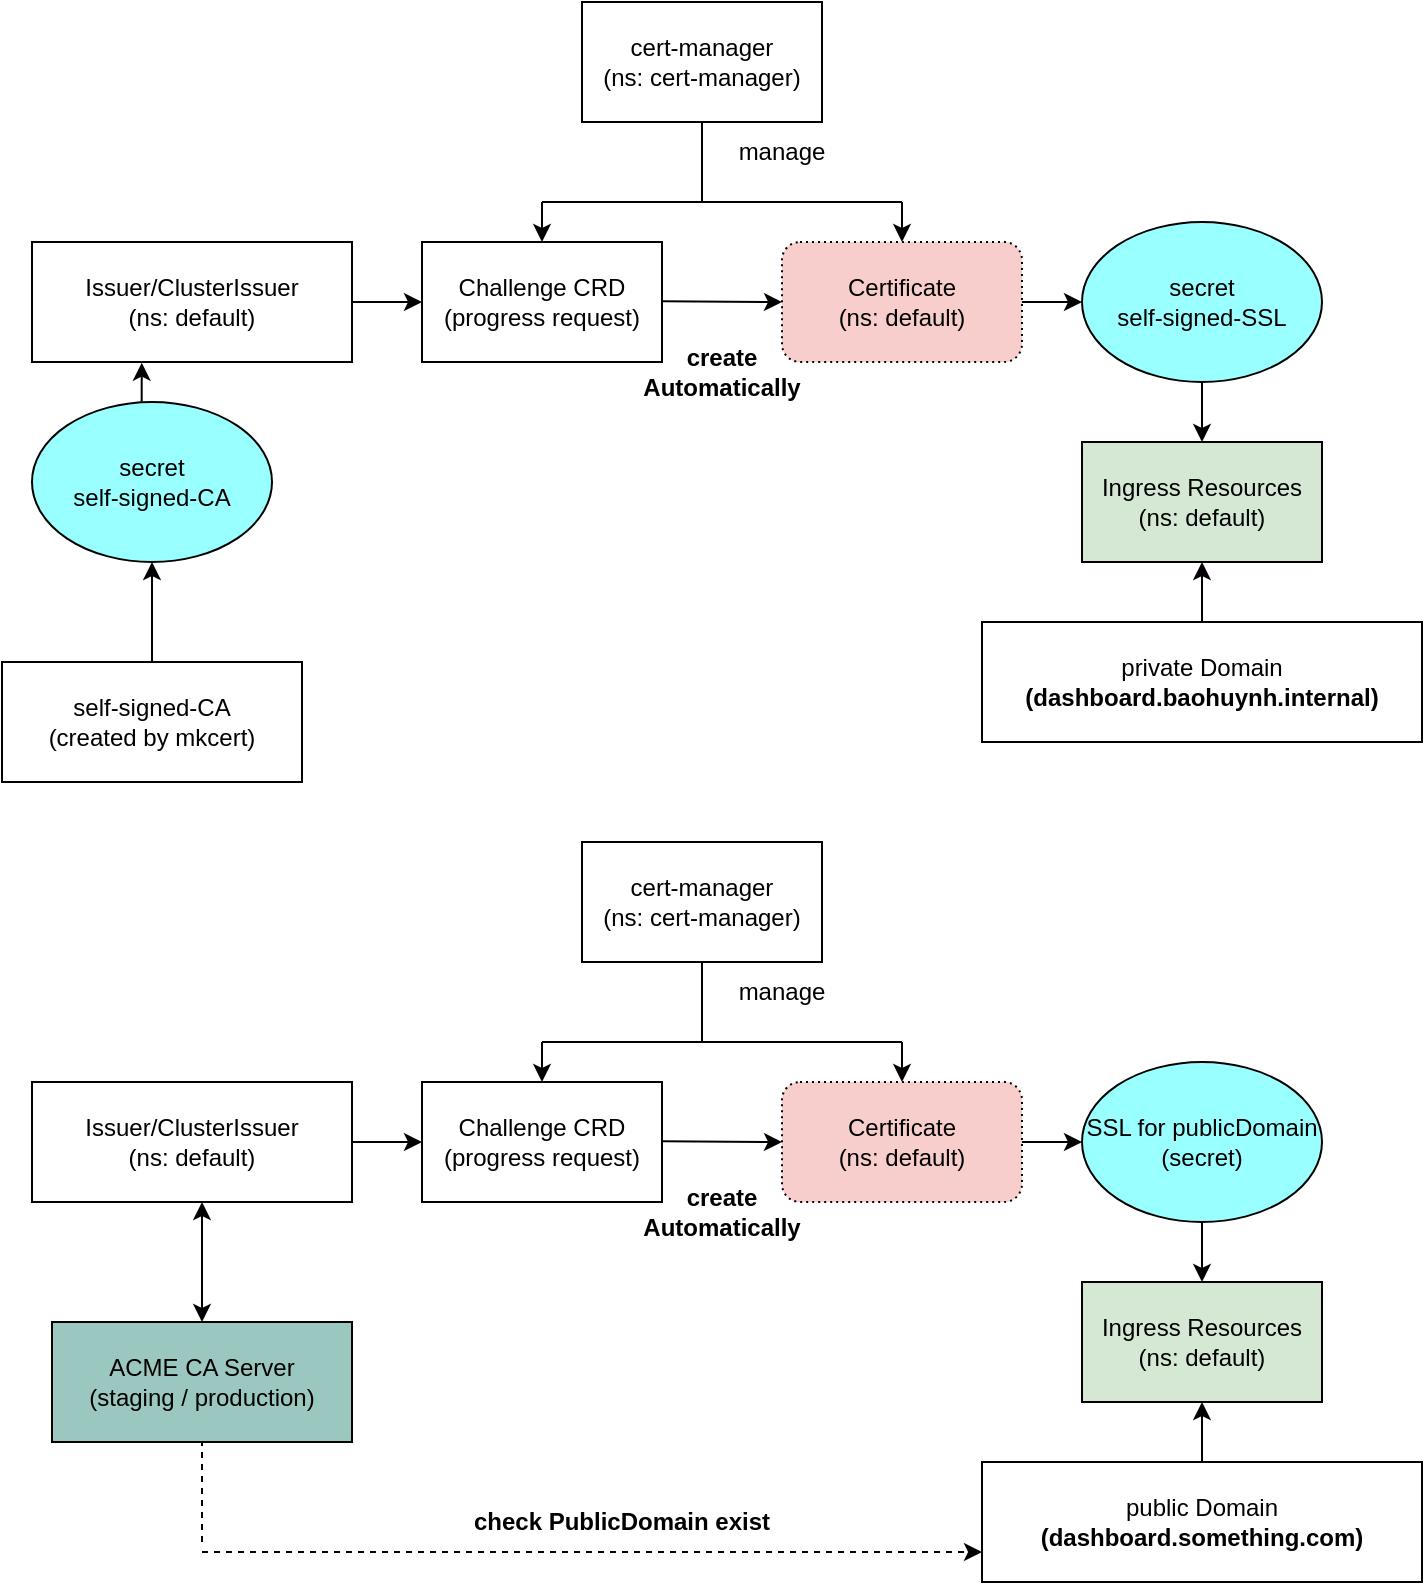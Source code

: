<mxfile version="13.6.2" type="device"><diagram id="taroJzR2gGoOILTKqrGL" name="Page-1"><mxGraphModel dx="1169" dy="625" grid="1" gridSize="10" guides="1" tooltips="1" connect="1" arrows="1" fold="1" page="1" pageScale="1" pageWidth="850" pageHeight="1100" math="0" shadow="0"><root><mxCell id="0"/><mxCell id="1" parent="0"/><mxCell id="FfCtk0BlqY2aI8rFdK2N-1" value="cert-manager&lt;br&gt;(ns: cert-manager)" style="rounded=0;whiteSpace=wrap;html=1;" vertex="1" parent="1"><mxGeometry x="340" y="40" width="120" height="60" as="geometry"/></mxCell><mxCell id="FfCtk0BlqY2aI8rFdK2N-2" value="Ingress Resources&lt;br&gt;(ns: default)" style="rounded=0;whiteSpace=wrap;html=1;fillColor=#D5E8D4;" vertex="1" parent="1"><mxGeometry x="590" y="260" width="120" height="60" as="geometry"/></mxCell><mxCell id="FfCtk0BlqY2aI8rFdK2N-3" value="Issuer/ClusterIssuer&lt;br&gt;(ns: default)" style="rounded=0;whiteSpace=wrap;html=1;" vertex="1" parent="1"><mxGeometry x="65" y="160" width="160" height="60" as="geometry"/></mxCell><mxCell id="FfCtk0BlqY2aI8rFdK2N-4" value="Certificate&lt;br&gt;(ns: default)" style="rounded=1;whiteSpace=wrap;html=1;dashed=1;dashPattern=1 2;fillColor=#F8CECC;" vertex="1" parent="1"><mxGeometry x="440" y="160" width="120" height="60" as="geometry"/></mxCell><mxCell id="FfCtk0BlqY2aI8rFdK2N-6" value="self-signed-CA&lt;br&gt;(created by mkcert)" style="rounded=0;whiteSpace=wrap;html=1;" vertex="1" parent="1"><mxGeometry x="50" y="370" width="150" height="60" as="geometry"/></mxCell><mxCell id="FfCtk0BlqY2aI8rFdK2N-7" value="secret&lt;br&gt;self-signed-CA" style="ellipse;whiteSpace=wrap;html=1;fillColor=#99FFFF;" vertex="1" parent="1"><mxGeometry x="65" y="240" width="120" height="80" as="geometry"/></mxCell><mxCell id="FfCtk0BlqY2aI8rFdK2N-8" value="secret&lt;br&gt;self-signed-SSL" style="ellipse;whiteSpace=wrap;html=1;fillColor=#99FFFF;" vertex="1" parent="1"><mxGeometry x="590" y="150" width="120" height="80" as="geometry"/></mxCell><mxCell id="FfCtk0BlqY2aI8rFdK2N-9" value="private Domain&lt;br&gt;&lt;b&gt;(dashboard.baohuynh.internal)&lt;/b&gt;" style="rounded=0;whiteSpace=wrap;html=1;" vertex="1" parent="1"><mxGeometry x="540" y="350" width="220" height="60" as="geometry"/></mxCell><mxCell id="FfCtk0BlqY2aI8rFdK2N-10" value="Challenge CRD&lt;br&gt;(progress request)" style="rounded=0;whiteSpace=wrap;html=1;" vertex="1" parent="1"><mxGeometry x="260" y="160" width="120" height="60" as="geometry"/></mxCell><mxCell id="FfCtk0BlqY2aI8rFdK2N-17" value="" style="endArrow=classic;html=1;entryX=0.343;entryY=1.006;entryDx=0;entryDy=0;exitX=0.457;exitY=-0.003;exitDx=0;exitDy=0;entryPerimeter=0;exitPerimeter=0;" edge="1" parent="1" source="FfCtk0BlqY2aI8rFdK2N-7" target="FfCtk0BlqY2aI8rFdK2N-3"><mxGeometry width="50" height="50" relative="1" as="geometry"><mxPoint x="300" y="320" as="sourcePoint"/><mxPoint x="70" y="270" as="targetPoint"/></mxGeometry></mxCell><mxCell id="FfCtk0BlqY2aI8rFdK2N-18" value="" style="endArrow=classic;html=1;exitX=0.5;exitY=0;exitDx=0;exitDy=0;" edge="1" parent="1" source="FfCtk0BlqY2aI8rFdK2N-6"><mxGeometry width="50" height="50" relative="1" as="geometry"><mxPoint x="250" y="375" as="sourcePoint"/><mxPoint x="125" y="320" as="targetPoint"/></mxGeometry></mxCell><mxCell id="FfCtk0BlqY2aI8rFdK2N-19" value="" style="endArrow=classic;html=1;entryX=0.5;entryY=0;entryDx=0;entryDy=0;" edge="1" parent="1" target="FfCtk0BlqY2aI8rFdK2N-10"><mxGeometry width="50" height="50" relative="1" as="geometry"><mxPoint x="320" y="140" as="sourcePoint"/><mxPoint x="310" y="80" as="targetPoint"/></mxGeometry></mxCell><mxCell id="FfCtk0BlqY2aI8rFdK2N-22" value="" style="endArrow=classic;html=1;entryX=0.5;entryY=0;entryDx=0;entryDy=0;" edge="1" parent="1" target="FfCtk0BlqY2aI8rFdK2N-4"><mxGeometry width="50" height="50" relative="1" as="geometry"><mxPoint x="500" y="140" as="sourcePoint"/><mxPoint x="570" y="90" as="targetPoint"/></mxGeometry></mxCell><mxCell id="FfCtk0BlqY2aI8rFdK2N-23" value="" style="endArrow=none;html=1;" edge="1" parent="1"><mxGeometry width="50" height="50" relative="1" as="geometry"><mxPoint x="320" y="140" as="sourcePoint"/><mxPoint x="500" y="140" as="targetPoint"/></mxGeometry></mxCell><mxCell id="FfCtk0BlqY2aI8rFdK2N-24" value="" style="endArrow=none;html=1;entryX=0.5;entryY=1;entryDx=0;entryDy=0;" edge="1" parent="1" target="FfCtk0BlqY2aI8rFdK2N-1"><mxGeometry width="50" height="50" relative="1" as="geometry"><mxPoint x="400" y="140" as="sourcePoint"/><mxPoint x="250" y="50" as="targetPoint"/></mxGeometry></mxCell><mxCell id="FfCtk0BlqY2aI8rFdK2N-26" value="manage" style="text;html=1;strokeColor=none;fillColor=none;align=center;verticalAlign=middle;whiteSpace=wrap;rounded=0;dashed=1;dashPattern=1 2;" vertex="1" parent="1"><mxGeometry x="410" y="110" width="60" height="10" as="geometry"/></mxCell><mxCell id="FfCtk0BlqY2aI8rFdK2N-28" value="" style="endArrow=classic;html=1;exitX=0.5;exitY=1;exitDx=0;exitDy=0;" edge="1" parent="1" source="FfCtk0BlqY2aI8rFdK2N-8" target="FfCtk0BlqY2aI8rFdK2N-2"><mxGeometry width="50" height="50" relative="1" as="geometry"><mxPoint x="420" y="320" as="sourcePoint"/><mxPoint x="470" y="270" as="targetPoint"/></mxGeometry></mxCell><mxCell id="FfCtk0BlqY2aI8rFdK2N-29" value="" style="endArrow=classic;html=1;entryX=0.5;entryY=1;entryDx=0;entryDy=0;" edge="1" parent="1" source="FfCtk0BlqY2aI8rFdK2N-9" target="FfCtk0BlqY2aI8rFdK2N-2"><mxGeometry width="50" height="50" relative="1" as="geometry"><mxPoint x="460" y="350" as="sourcePoint"/><mxPoint x="510" y="300" as="targetPoint"/></mxGeometry></mxCell><mxCell id="FfCtk0BlqY2aI8rFdK2N-30" value="" style="endArrow=classic;html=1;exitX=1;exitY=0.5;exitDx=0;exitDy=0;entryX=0;entryY=0.5;entryDx=0;entryDy=0;" edge="1" parent="1" source="FfCtk0BlqY2aI8rFdK2N-3" target="FfCtk0BlqY2aI8rFdK2N-10"><mxGeometry width="50" height="50" relative="1" as="geometry"><mxPoint x="220" y="320" as="sourcePoint"/><mxPoint x="270" y="270" as="targetPoint"/></mxGeometry></mxCell><mxCell id="FfCtk0BlqY2aI8rFdK2N-31" value="" style="endArrow=classic;html=1;exitX=1;exitY=0.5;exitDx=0;exitDy=0;entryX=0;entryY=0.5;entryDx=0;entryDy=0;" edge="1" parent="1" target="FfCtk0BlqY2aI8rFdK2N-4"><mxGeometry width="50" height="50" relative="1" as="geometry"><mxPoint x="380.0" y="189.66" as="sourcePoint"/><mxPoint x="415.0" y="189.66" as="targetPoint"/></mxGeometry></mxCell><mxCell id="FfCtk0BlqY2aI8rFdK2N-32" value="" style="endArrow=classic;html=1;entryX=0;entryY=0.5;entryDx=0;entryDy=0;" edge="1" parent="1"><mxGeometry width="50" height="50" relative="1" as="geometry"><mxPoint x="560" y="190" as="sourcePoint"/><mxPoint x="590" y="190" as="targetPoint"/></mxGeometry></mxCell><mxCell id="FfCtk0BlqY2aI8rFdK2N-33" value="&lt;b&gt;create Automatically&lt;/b&gt;" style="text;html=1;strokeColor=none;fillColor=none;align=center;verticalAlign=middle;whiteSpace=wrap;rounded=0;dashed=1;dashPattern=1 2;" vertex="1" parent="1"><mxGeometry x="380" y="220" width="60" height="10" as="geometry"/></mxCell><mxCell id="FfCtk0BlqY2aI8rFdK2N-34" value="cert-manager&lt;br&gt;(ns: cert-manager)" style="rounded=0;whiteSpace=wrap;html=1;" vertex="1" parent="1"><mxGeometry x="340" y="460" width="120" height="60" as="geometry"/></mxCell><mxCell id="FfCtk0BlqY2aI8rFdK2N-35" value="Ingress Resources&lt;br&gt;(ns: default)" style="rounded=0;whiteSpace=wrap;html=1;fillColor=#D5E8D4;" vertex="1" parent="1"><mxGeometry x="590" y="680" width="120" height="60" as="geometry"/></mxCell><mxCell id="FfCtk0BlqY2aI8rFdK2N-36" value="Issuer/ClusterIssuer&lt;br&gt;(ns: default)" style="rounded=0;whiteSpace=wrap;html=1;" vertex="1" parent="1"><mxGeometry x="65" y="580" width="160" height="60" as="geometry"/></mxCell><mxCell id="FfCtk0BlqY2aI8rFdK2N-37" value="Certificate&lt;br&gt;(ns: default)" style="rounded=1;whiteSpace=wrap;html=1;dashed=1;dashPattern=1 2;fillColor=#F8CECC;" vertex="1" parent="1"><mxGeometry x="440" y="580" width="120" height="60" as="geometry"/></mxCell><mxCell id="FfCtk0BlqY2aI8rFdK2N-38" value="ACME CA Server&lt;br&gt;(staging / production)" style="rounded=0;whiteSpace=wrap;html=1;fillColor=#9AC7BF;" vertex="1" parent="1"><mxGeometry x="75" y="700" width="150" height="60" as="geometry"/></mxCell><mxCell id="FfCtk0BlqY2aI8rFdK2N-40" value="SSL for publicDomain&lt;br&gt;(secret)" style="ellipse;whiteSpace=wrap;html=1;fillColor=#99FFFF;" vertex="1" parent="1"><mxGeometry x="590" y="570" width="120" height="80" as="geometry"/></mxCell><mxCell id="FfCtk0BlqY2aI8rFdK2N-41" value="public Domain&lt;br&gt;&lt;b&gt;(dashboard.something.com)&lt;/b&gt;" style="rounded=0;whiteSpace=wrap;html=1;" vertex="1" parent="1"><mxGeometry x="540" y="770" width="220" height="60" as="geometry"/></mxCell><mxCell id="FfCtk0BlqY2aI8rFdK2N-42" value="Challenge CRD&lt;br&gt;(progress request)" style="rounded=0;whiteSpace=wrap;html=1;" vertex="1" parent="1"><mxGeometry x="260" y="580" width="120" height="60" as="geometry"/></mxCell><mxCell id="FfCtk0BlqY2aI8rFdK2N-45" value="" style="endArrow=classic;html=1;entryX=0.5;entryY=0;entryDx=0;entryDy=0;" edge="1" parent="1" target="FfCtk0BlqY2aI8rFdK2N-42"><mxGeometry width="50" height="50" relative="1" as="geometry"><mxPoint x="320" y="560" as="sourcePoint"/><mxPoint x="310" y="500" as="targetPoint"/></mxGeometry></mxCell><mxCell id="FfCtk0BlqY2aI8rFdK2N-46" value="" style="endArrow=classic;html=1;entryX=0.5;entryY=0;entryDx=0;entryDy=0;" edge="1" parent="1" target="FfCtk0BlqY2aI8rFdK2N-37"><mxGeometry width="50" height="50" relative="1" as="geometry"><mxPoint x="500" y="560" as="sourcePoint"/><mxPoint x="570" y="510" as="targetPoint"/></mxGeometry></mxCell><mxCell id="FfCtk0BlqY2aI8rFdK2N-47" value="" style="endArrow=none;html=1;" edge="1" parent="1"><mxGeometry width="50" height="50" relative="1" as="geometry"><mxPoint x="320" y="560" as="sourcePoint"/><mxPoint x="500" y="560" as="targetPoint"/></mxGeometry></mxCell><mxCell id="FfCtk0BlqY2aI8rFdK2N-48" value="" style="endArrow=none;html=1;entryX=0.5;entryY=1;entryDx=0;entryDy=0;" edge="1" parent="1" target="FfCtk0BlqY2aI8rFdK2N-34"><mxGeometry width="50" height="50" relative="1" as="geometry"><mxPoint x="400" y="560" as="sourcePoint"/><mxPoint x="250" y="470" as="targetPoint"/></mxGeometry></mxCell><mxCell id="FfCtk0BlqY2aI8rFdK2N-49" value="manage" style="text;html=1;strokeColor=none;fillColor=none;align=center;verticalAlign=middle;whiteSpace=wrap;rounded=0;dashed=1;dashPattern=1 2;" vertex="1" parent="1"><mxGeometry x="410" y="530" width="60" height="10" as="geometry"/></mxCell><mxCell id="FfCtk0BlqY2aI8rFdK2N-50" value="" style="endArrow=classic;html=1;exitX=0.5;exitY=1;exitDx=0;exitDy=0;" edge="1" parent="1" source="FfCtk0BlqY2aI8rFdK2N-40" target="FfCtk0BlqY2aI8rFdK2N-35"><mxGeometry width="50" height="50" relative="1" as="geometry"><mxPoint x="420" y="740" as="sourcePoint"/><mxPoint x="470" y="690" as="targetPoint"/></mxGeometry></mxCell><mxCell id="FfCtk0BlqY2aI8rFdK2N-51" value="" style="endArrow=classic;html=1;entryX=0.5;entryY=1;entryDx=0;entryDy=0;" edge="1" parent="1" source="FfCtk0BlqY2aI8rFdK2N-41" target="FfCtk0BlqY2aI8rFdK2N-35"><mxGeometry width="50" height="50" relative="1" as="geometry"><mxPoint x="460" y="770" as="sourcePoint"/><mxPoint x="510" y="720" as="targetPoint"/></mxGeometry></mxCell><mxCell id="FfCtk0BlqY2aI8rFdK2N-52" value="" style="endArrow=classic;html=1;exitX=1;exitY=0.5;exitDx=0;exitDy=0;entryX=0;entryY=0.5;entryDx=0;entryDy=0;" edge="1" parent="1" source="FfCtk0BlqY2aI8rFdK2N-36" target="FfCtk0BlqY2aI8rFdK2N-42"><mxGeometry width="50" height="50" relative="1" as="geometry"><mxPoint x="220" y="740" as="sourcePoint"/><mxPoint x="270" y="690" as="targetPoint"/></mxGeometry></mxCell><mxCell id="FfCtk0BlqY2aI8rFdK2N-53" value="" style="endArrow=classic;html=1;exitX=1;exitY=0.5;exitDx=0;exitDy=0;entryX=0;entryY=0.5;entryDx=0;entryDy=0;" edge="1" parent="1" target="FfCtk0BlqY2aI8rFdK2N-37"><mxGeometry width="50" height="50" relative="1" as="geometry"><mxPoint x="380" y="609.66" as="sourcePoint"/><mxPoint x="415.0" y="609.66" as="targetPoint"/></mxGeometry></mxCell><mxCell id="FfCtk0BlqY2aI8rFdK2N-54" value="" style="endArrow=classic;html=1;entryX=0;entryY=0.5;entryDx=0;entryDy=0;" edge="1" parent="1"><mxGeometry width="50" height="50" relative="1" as="geometry"><mxPoint x="560" y="610" as="sourcePoint"/><mxPoint x="590" y="610" as="targetPoint"/></mxGeometry></mxCell><mxCell id="FfCtk0BlqY2aI8rFdK2N-55" value="&lt;b&gt;create Automatically&lt;/b&gt;" style="text;html=1;strokeColor=none;fillColor=none;align=center;verticalAlign=middle;whiteSpace=wrap;rounded=0;dashed=1;dashPattern=1 2;" vertex="1" parent="1"><mxGeometry x="380" y="640" width="60" height="10" as="geometry"/></mxCell><mxCell id="FfCtk0BlqY2aI8rFdK2N-57" value="" style="endArrow=classic;startArrow=classic;html=1;exitX=0.5;exitY=0;exitDx=0;exitDy=0;" edge="1" parent="1" source="FfCtk0BlqY2aI8rFdK2N-38"><mxGeometry width="50" height="50" relative="1" as="geometry"><mxPoint x="100" y="690" as="sourcePoint"/><mxPoint x="150" y="640" as="targetPoint"/></mxGeometry></mxCell><mxCell id="FfCtk0BlqY2aI8rFdK2N-58" value="" style="endArrow=none;dashed=1;html=1;entryX=0.5;entryY=1;entryDx=0;entryDy=0;" edge="1" parent="1" target="FfCtk0BlqY2aI8rFdK2N-38"><mxGeometry width="50" height="50" relative="1" as="geometry"><mxPoint x="150" y="810" as="sourcePoint"/><mxPoint x="180" y="760" as="targetPoint"/></mxGeometry></mxCell><mxCell id="FfCtk0BlqY2aI8rFdK2N-59" value="" style="endArrow=classic;html=1;entryX=0;entryY=0.75;entryDx=0;entryDy=0;dashed=1;" edge="1" parent="1" target="FfCtk0BlqY2aI8rFdK2N-41"><mxGeometry width="50" height="50" relative="1" as="geometry"><mxPoint x="150" y="815" as="sourcePoint"/><mxPoint x="360" y="780" as="targetPoint"/></mxGeometry></mxCell><mxCell id="FfCtk0BlqY2aI8rFdK2N-60" value="&lt;b&gt;check PublicDomain exist&lt;/b&gt;" style="text;html=1;strokeColor=none;fillColor=none;align=center;verticalAlign=middle;whiteSpace=wrap;rounded=0;dashed=1;dashPattern=1 2;" vertex="1" parent="1"><mxGeometry x="260" y="790" width="200" height="20" as="geometry"/></mxCell></root></mxGraphModel></diagram></mxfile>